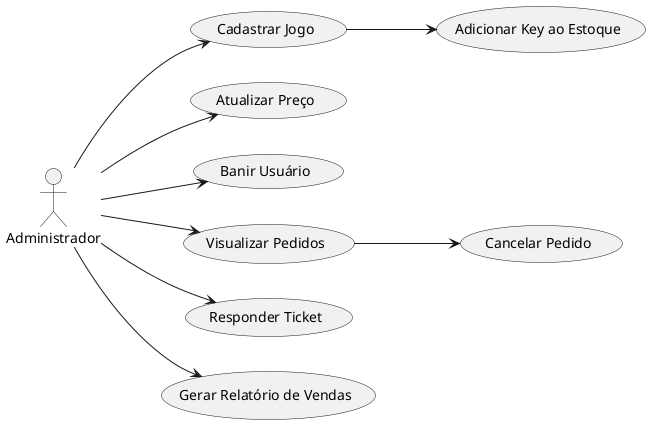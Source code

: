 @startuml administrador
left to right direction
actor Administrador

(Cadastrar Jogo) --> (Adicionar Key ao Estoque)
(Atualizar Preço)
(Banir Usuário)
(Visualizar Pedidos) --> (Cancelar Pedido)
(Responder Ticket)

Administrador --> (Cadastrar Jogo)
Administrador --> (Atualizar Preço)
Administrador --> (Visualizar Pedidos)
Administrador --> (Gerar Relatório de Vendas)
Administrador --> (Banir Usuário)
Administrador --> (Responder Ticket)

@enduml